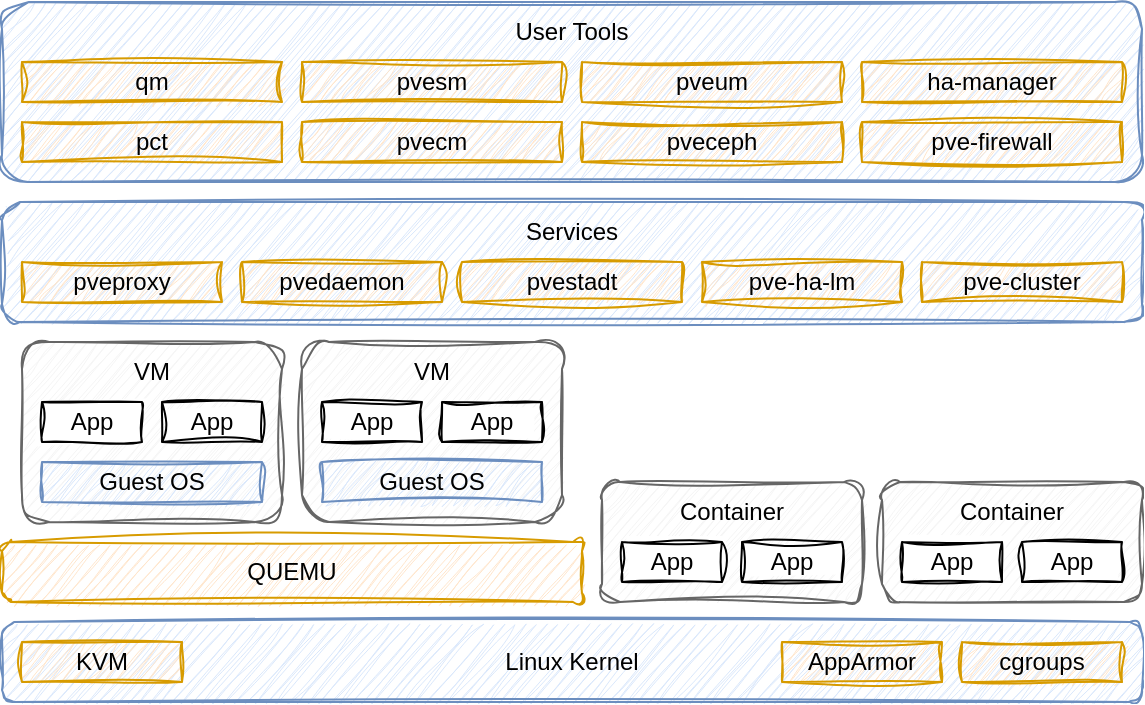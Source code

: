 <mxfile version="24.7.6">
  <diagram name="Página-1" id="ul3XOQKA3NjWu0_DsMnJ">
    <mxGraphModel dx="759" dy="492" grid="1" gridSize="10" guides="1" tooltips="1" connect="1" arrows="1" fold="1" page="1" pageScale="1" pageWidth="640" pageHeight="400" math="0" shadow="0">
      <root>
        <mxCell id="0" />
        <mxCell id="1" parent="0" />
        <mxCell id="L6sDGYGXiBnf8Pp3MnhQ-54" value="" style="group" vertex="1" connectable="0" parent="1">
          <mxGeometry x="35" y="25" width="570" height="350" as="geometry" />
        </mxCell>
        <mxCell id="L6sDGYGXiBnf8Pp3MnhQ-1" value="Linux Kernel" style="rounded=1;whiteSpace=wrap;html=1;sketch=1;curveFitting=1;jiggle=2;fillColor=#dae8fc;strokeColor=#6c8ebf;" vertex="1" parent="L6sDGYGXiBnf8Pp3MnhQ-54">
          <mxGeometry y="310" width="570" height="40" as="geometry" />
        </mxCell>
        <mxCell id="L6sDGYGXiBnf8Pp3MnhQ-2" value="KVM" style="rounded=0;whiteSpace=wrap;html=1;sketch=1;curveFitting=1;jiggle=2;fillColor=#ffe6cc;strokeColor=#d79b00;" vertex="1" parent="L6sDGYGXiBnf8Pp3MnhQ-54">
          <mxGeometry x="10" y="320" width="80" height="20" as="geometry" />
        </mxCell>
        <mxCell id="L6sDGYGXiBnf8Pp3MnhQ-3" value="QUEMU" style="rounded=1;whiteSpace=wrap;html=1;sketch=1;curveFitting=1;jiggle=2;fillColor=#ffe6cc;strokeColor=#d79b00;" vertex="1" parent="L6sDGYGXiBnf8Pp3MnhQ-54">
          <mxGeometry y="270" width="290" height="30" as="geometry" />
        </mxCell>
        <mxCell id="L6sDGYGXiBnf8Pp3MnhQ-4" value="AppArmor" style="rounded=0;whiteSpace=wrap;html=1;sketch=1;curveFitting=1;jiggle=2;fillColor=#ffe6cc;strokeColor=#d79b00;" vertex="1" parent="L6sDGYGXiBnf8Pp3MnhQ-54">
          <mxGeometry x="390" y="320" width="80" height="20" as="geometry" />
        </mxCell>
        <mxCell id="L6sDGYGXiBnf8Pp3MnhQ-5" value="cgroups" style="rounded=0;whiteSpace=wrap;html=1;sketch=1;curveFitting=1;jiggle=2;fillColor=#ffe6cc;strokeColor=#d79b00;" vertex="1" parent="L6sDGYGXiBnf8Pp3MnhQ-54">
          <mxGeometry x="480" y="320" width="80" height="20" as="geometry" />
        </mxCell>
        <mxCell id="L6sDGYGXiBnf8Pp3MnhQ-9" value="" style="rounded=1;whiteSpace=wrap;html=1;sketch=1;curveFitting=1;jiggle=2;fillColor=#f5f5f5;strokeColor=#666666;fontColor=#333333;" vertex="1" parent="L6sDGYGXiBnf8Pp3MnhQ-54">
          <mxGeometry x="10" y="170" width="130" height="90" as="geometry" />
        </mxCell>
        <mxCell id="L6sDGYGXiBnf8Pp3MnhQ-12" value="Guest OS" style="rounded=0;whiteSpace=wrap;html=1;sketch=1;curveFitting=1;jiggle=2;fillColor=#dae8fc;strokeColor=#6c8ebf;" vertex="1" parent="L6sDGYGXiBnf8Pp3MnhQ-54">
          <mxGeometry x="20" y="230" width="110" height="20" as="geometry" />
        </mxCell>
        <mxCell id="L6sDGYGXiBnf8Pp3MnhQ-13" value="App" style="rounded=0;whiteSpace=wrap;html=1;sketch=1;curveFitting=1;jiggle=2;" vertex="1" parent="L6sDGYGXiBnf8Pp3MnhQ-54">
          <mxGeometry x="20" y="200" width="50" height="20" as="geometry" />
        </mxCell>
        <mxCell id="L6sDGYGXiBnf8Pp3MnhQ-14" value="App" style="rounded=0;whiteSpace=wrap;html=1;sketch=1;curveFitting=1;jiggle=2;" vertex="1" parent="L6sDGYGXiBnf8Pp3MnhQ-54">
          <mxGeometry x="80" y="200" width="50" height="20" as="geometry" />
        </mxCell>
        <mxCell id="L6sDGYGXiBnf8Pp3MnhQ-16" value="" style="rounded=1;whiteSpace=wrap;html=1;sketch=1;curveFitting=1;jiggle=2;fillColor=#f5f5f5;fontColor=#333333;strokeColor=#666666;" vertex="1" parent="L6sDGYGXiBnf8Pp3MnhQ-54">
          <mxGeometry x="150" y="170" width="130" height="90" as="geometry" />
        </mxCell>
        <mxCell id="L6sDGYGXiBnf8Pp3MnhQ-17" value="Guest OS" style="rounded=0;whiteSpace=wrap;html=1;sketch=1;curveFitting=1;jiggle=2;fillColor=#dae8fc;strokeColor=#6c8ebf;" vertex="1" parent="L6sDGYGXiBnf8Pp3MnhQ-54">
          <mxGeometry x="160" y="230" width="110" height="20" as="geometry" />
        </mxCell>
        <mxCell id="L6sDGYGXiBnf8Pp3MnhQ-18" value="App" style="rounded=0;whiteSpace=wrap;html=1;sketch=1;curveFitting=1;jiggle=2;" vertex="1" parent="L6sDGYGXiBnf8Pp3MnhQ-54">
          <mxGeometry x="160" y="200" width="50" height="20" as="geometry" />
        </mxCell>
        <mxCell id="L6sDGYGXiBnf8Pp3MnhQ-19" value="App" style="rounded=0;whiteSpace=wrap;html=1;sketch=1;curveFitting=1;jiggle=2;" vertex="1" parent="L6sDGYGXiBnf8Pp3MnhQ-54">
          <mxGeometry x="220" y="200" width="50" height="20" as="geometry" />
        </mxCell>
        <mxCell id="L6sDGYGXiBnf8Pp3MnhQ-20" value="" style="rounded=1;whiteSpace=wrap;html=1;sketch=1;curveFitting=1;jiggle=2;fillColor=#f5f5f5;fontColor=#333333;strokeColor=#666666;" vertex="1" parent="L6sDGYGXiBnf8Pp3MnhQ-54">
          <mxGeometry x="300" y="240" width="130" height="60" as="geometry" />
        </mxCell>
        <mxCell id="L6sDGYGXiBnf8Pp3MnhQ-22" value="App" style="rounded=0;whiteSpace=wrap;html=1;sketch=1;curveFitting=1;jiggle=2;" vertex="1" parent="L6sDGYGXiBnf8Pp3MnhQ-54">
          <mxGeometry x="310" y="270" width="50" height="20" as="geometry" />
        </mxCell>
        <mxCell id="L6sDGYGXiBnf8Pp3MnhQ-23" value="App" style="rounded=0;whiteSpace=wrap;html=1;sketch=1;curveFitting=1;jiggle=2;" vertex="1" parent="L6sDGYGXiBnf8Pp3MnhQ-54">
          <mxGeometry x="370" y="270" width="50" height="20" as="geometry" />
        </mxCell>
        <mxCell id="L6sDGYGXiBnf8Pp3MnhQ-28" value="" style="rounded=1;whiteSpace=wrap;html=1;sketch=1;curveFitting=1;jiggle=2;fillColor=#f5f5f5;fontColor=#333333;strokeColor=#666666;" vertex="1" parent="L6sDGYGXiBnf8Pp3MnhQ-54">
          <mxGeometry x="440" y="240" width="130" height="60" as="geometry" />
        </mxCell>
        <mxCell id="L6sDGYGXiBnf8Pp3MnhQ-29" value="App" style="rounded=0;whiteSpace=wrap;html=1;sketch=1;curveFitting=1;jiggle=2;" vertex="1" parent="L6sDGYGXiBnf8Pp3MnhQ-54">
          <mxGeometry x="450" y="270" width="50" height="20" as="geometry" />
        </mxCell>
        <mxCell id="L6sDGYGXiBnf8Pp3MnhQ-30" value="App" style="rounded=0;whiteSpace=wrap;html=1;sketch=1;curveFitting=1;jiggle=2;" vertex="1" parent="L6sDGYGXiBnf8Pp3MnhQ-54">
          <mxGeometry x="510" y="270" width="50" height="20" as="geometry" />
        </mxCell>
        <mxCell id="L6sDGYGXiBnf8Pp3MnhQ-31" value="" style="rounded=1;whiteSpace=wrap;html=1;sketch=1;curveFitting=1;jiggle=2;fillColor=#dae8fc;strokeColor=#6c8ebf;" vertex="1" parent="L6sDGYGXiBnf8Pp3MnhQ-54">
          <mxGeometry y="100" width="570" height="60" as="geometry" />
        </mxCell>
        <mxCell id="L6sDGYGXiBnf8Pp3MnhQ-32" value="pveproxy" style="rounded=0;whiteSpace=wrap;html=1;sketch=1;curveFitting=1;jiggle=2;fillColor=#ffe6cc;strokeColor=#d79b00;" vertex="1" parent="L6sDGYGXiBnf8Pp3MnhQ-54">
          <mxGeometry x="10" y="130" width="100" height="20" as="geometry" />
        </mxCell>
        <mxCell id="L6sDGYGXiBnf8Pp3MnhQ-33" value="pvedaemon" style="rounded=0;whiteSpace=wrap;html=1;sketch=1;curveFitting=1;jiggle=2;fillColor=#ffe6cc;strokeColor=#d79b00;" vertex="1" parent="L6sDGYGXiBnf8Pp3MnhQ-54">
          <mxGeometry x="120" y="130" width="100" height="20" as="geometry" />
        </mxCell>
        <mxCell id="L6sDGYGXiBnf8Pp3MnhQ-34" value="pvestadt" style="rounded=0;whiteSpace=wrap;html=1;sketch=1;curveFitting=1;jiggle=2;fillColor=#ffe6cc;strokeColor=#d79b00;" vertex="1" parent="L6sDGYGXiBnf8Pp3MnhQ-54">
          <mxGeometry x="230" y="130" width="110" height="20" as="geometry" />
        </mxCell>
        <mxCell id="L6sDGYGXiBnf8Pp3MnhQ-35" value="pve-ha-lm" style="rounded=0;whiteSpace=wrap;html=1;sketch=1;curveFitting=1;jiggle=2;fillColor=#ffe6cc;strokeColor=#d79b00;" vertex="1" parent="L6sDGYGXiBnf8Pp3MnhQ-54">
          <mxGeometry x="350" y="130" width="100" height="20" as="geometry" />
        </mxCell>
        <mxCell id="L6sDGYGXiBnf8Pp3MnhQ-36" value="pve-cluster" style="rounded=0;whiteSpace=wrap;html=1;sketch=1;curveFitting=1;jiggle=2;fillColor=#ffe6cc;strokeColor=#d79b00;" vertex="1" parent="L6sDGYGXiBnf8Pp3MnhQ-54">
          <mxGeometry x="460" y="130" width="100" height="20" as="geometry" />
        </mxCell>
        <mxCell id="L6sDGYGXiBnf8Pp3MnhQ-37" value="" style="rounded=1;whiteSpace=wrap;html=1;sketch=1;curveFitting=1;jiggle=2;fillColor=#dae8fc;strokeColor=#6c8ebf;" vertex="1" parent="L6sDGYGXiBnf8Pp3MnhQ-54">
          <mxGeometry width="570" height="90" as="geometry" />
        </mxCell>
        <mxCell id="L6sDGYGXiBnf8Pp3MnhQ-39" value="pct" style="rounded=0;whiteSpace=wrap;html=1;sketch=1;curveFitting=1;jiggle=2;fillColor=#ffe6cc;strokeColor=#d79b00;" vertex="1" parent="L6sDGYGXiBnf8Pp3MnhQ-54">
          <mxGeometry x="10" y="60" width="130" height="20" as="geometry" />
        </mxCell>
        <mxCell id="L6sDGYGXiBnf8Pp3MnhQ-40" value="pvecm" style="rounded=0;whiteSpace=wrap;html=1;sketch=1;curveFitting=1;jiggle=2;fillColor=#ffe6cc;strokeColor=#d79b00;" vertex="1" parent="L6sDGYGXiBnf8Pp3MnhQ-54">
          <mxGeometry x="150" y="60" width="130" height="20" as="geometry" />
        </mxCell>
        <mxCell id="L6sDGYGXiBnf8Pp3MnhQ-41" value="pveceph" style="rounded=0;whiteSpace=wrap;html=1;sketch=1;curveFitting=1;jiggle=2;fillColor=#ffe6cc;strokeColor=#d79b00;" vertex="1" parent="L6sDGYGXiBnf8Pp3MnhQ-54">
          <mxGeometry x="290" y="60" width="130" height="20" as="geometry" />
        </mxCell>
        <mxCell id="L6sDGYGXiBnf8Pp3MnhQ-42" value="pve-firewall" style="rounded=0;whiteSpace=wrap;html=1;sketch=1;curveFitting=1;jiggle=2;fillColor=#ffe6cc;strokeColor=#d79b00;" vertex="1" parent="L6sDGYGXiBnf8Pp3MnhQ-54">
          <mxGeometry x="430" y="60" width="130" height="20" as="geometry" />
        </mxCell>
        <mxCell id="L6sDGYGXiBnf8Pp3MnhQ-43" value="qm" style="rounded=0;whiteSpace=wrap;html=1;sketch=1;curveFitting=1;jiggle=2;fillColor=#ffe6cc;strokeColor=#d79b00;" vertex="1" parent="L6sDGYGXiBnf8Pp3MnhQ-54">
          <mxGeometry x="10" y="30" width="130" height="20" as="geometry" />
        </mxCell>
        <mxCell id="L6sDGYGXiBnf8Pp3MnhQ-44" value="pvesm" style="rounded=0;whiteSpace=wrap;html=1;sketch=1;curveFitting=1;jiggle=2;fillColor=#ffe6cc;strokeColor=#d79b00;" vertex="1" parent="L6sDGYGXiBnf8Pp3MnhQ-54">
          <mxGeometry x="150" y="30" width="130" height="20" as="geometry" />
        </mxCell>
        <mxCell id="L6sDGYGXiBnf8Pp3MnhQ-45" value="pveum" style="rounded=0;whiteSpace=wrap;html=1;sketch=1;curveFitting=1;jiggle=2;fillColor=#ffe6cc;strokeColor=#d79b00;" vertex="1" parent="L6sDGYGXiBnf8Pp3MnhQ-54">
          <mxGeometry x="290" y="30" width="130" height="20" as="geometry" />
        </mxCell>
        <mxCell id="L6sDGYGXiBnf8Pp3MnhQ-46" value="ha-manager" style="rounded=0;whiteSpace=wrap;html=1;sketch=1;curveFitting=1;jiggle=2;fillColor=#ffe6cc;strokeColor=#d79b00;" vertex="1" parent="L6sDGYGXiBnf8Pp3MnhQ-54">
          <mxGeometry x="430" y="30" width="130" height="20" as="geometry" />
        </mxCell>
        <mxCell id="L6sDGYGXiBnf8Pp3MnhQ-47" value="VM" style="text;html=1;align=center;verticalAlign=middle;whiteSpace=wrap;rounded=0;sketch=1;curveFitting=1;jiggle=2;" vertex="1" parent="L6sDGYGXiBnf8Pp3MnhQ-54">
          <mxGeometry x="45" y="170" width="60" height="30" as="geometry" />
        </mxCell>
        <mxCell id="L6sDGYGXiBnf8Pp3MnhQ-48" value="VM" style="text;html=1;align=center;verticalAlign=middle;whiteSpace=wrap;rounded=0;sketch=1;curveFitting=1;jiggle=2;" vertex="1" parent="L6sDGYGXiBnf8Pp3MnhQ-54">
          <mxGeometry x="185" y="170" width="60" height="30" as="geometry" />
        </mxCell>
        <mxCell id="L6sDGYGXiBnf8Pp3MnhQ-49" value="Container" style="text;html=1;align=center;verticalAlign=middle;whiteSpace=wrap;rounded=0;sketch=1;curveFitting=1;jiggle=2;" vertex="1" parent="L6sDGYGXiBnf8Pp3MnhQ-54">
          <mxGeometry x="335" y="240" width="60" height="30" as="geometry" />
        </mxCell>
        <mxCell id="L6sDGYGXiBnf8Pp3MnhQ-50" value="Container" style="text;html=1;align=center;verticalAlign=middle;whiteSpace=wrap;rounded=0;sketch=1;curveFitting=1;jiggle=2;" vertex="1" parent="L6sDGYGXiBnf8Pp3MnhQ-54">
          <mxGeometry x="475" y="240" width="60" height="30" as="geometry" />
        </mxCell>
        <mxCell id="L6sDGYGXiBnf8Pp3MnhQ-51" value="Services" style="text;html=1;align=center;verticalAlign=middle;whiteSpace=wrap;rounded=0;sketch=1;curveFitting=1;jiggle=2;" vertex="1" parent="L6sDGYGXiBnf8Pp3MnhQ-54">
          <mxGeometry x="255" y="100" width="60" height="30" as="geometry" />
        </mxCell>
        <mxCell id="L6sDGYGXiBnf8Pp3MnhQ-52" value="User Tools" style="text;html=1;align=center;verticalAlign=middle;whiteSpace=wrap;rounded=0;sketch=1;curveFitting=1;jiggle=2;" vertex="1" parent="L6sDGYGXiBnf8Pp3MnhQ-54">
          <mxGeometry x="255" width="60" height="30" as="geometry" />
        </mxCell>
      </root>
    </mxGraphModel>
  </diagram>
</mxfile>

